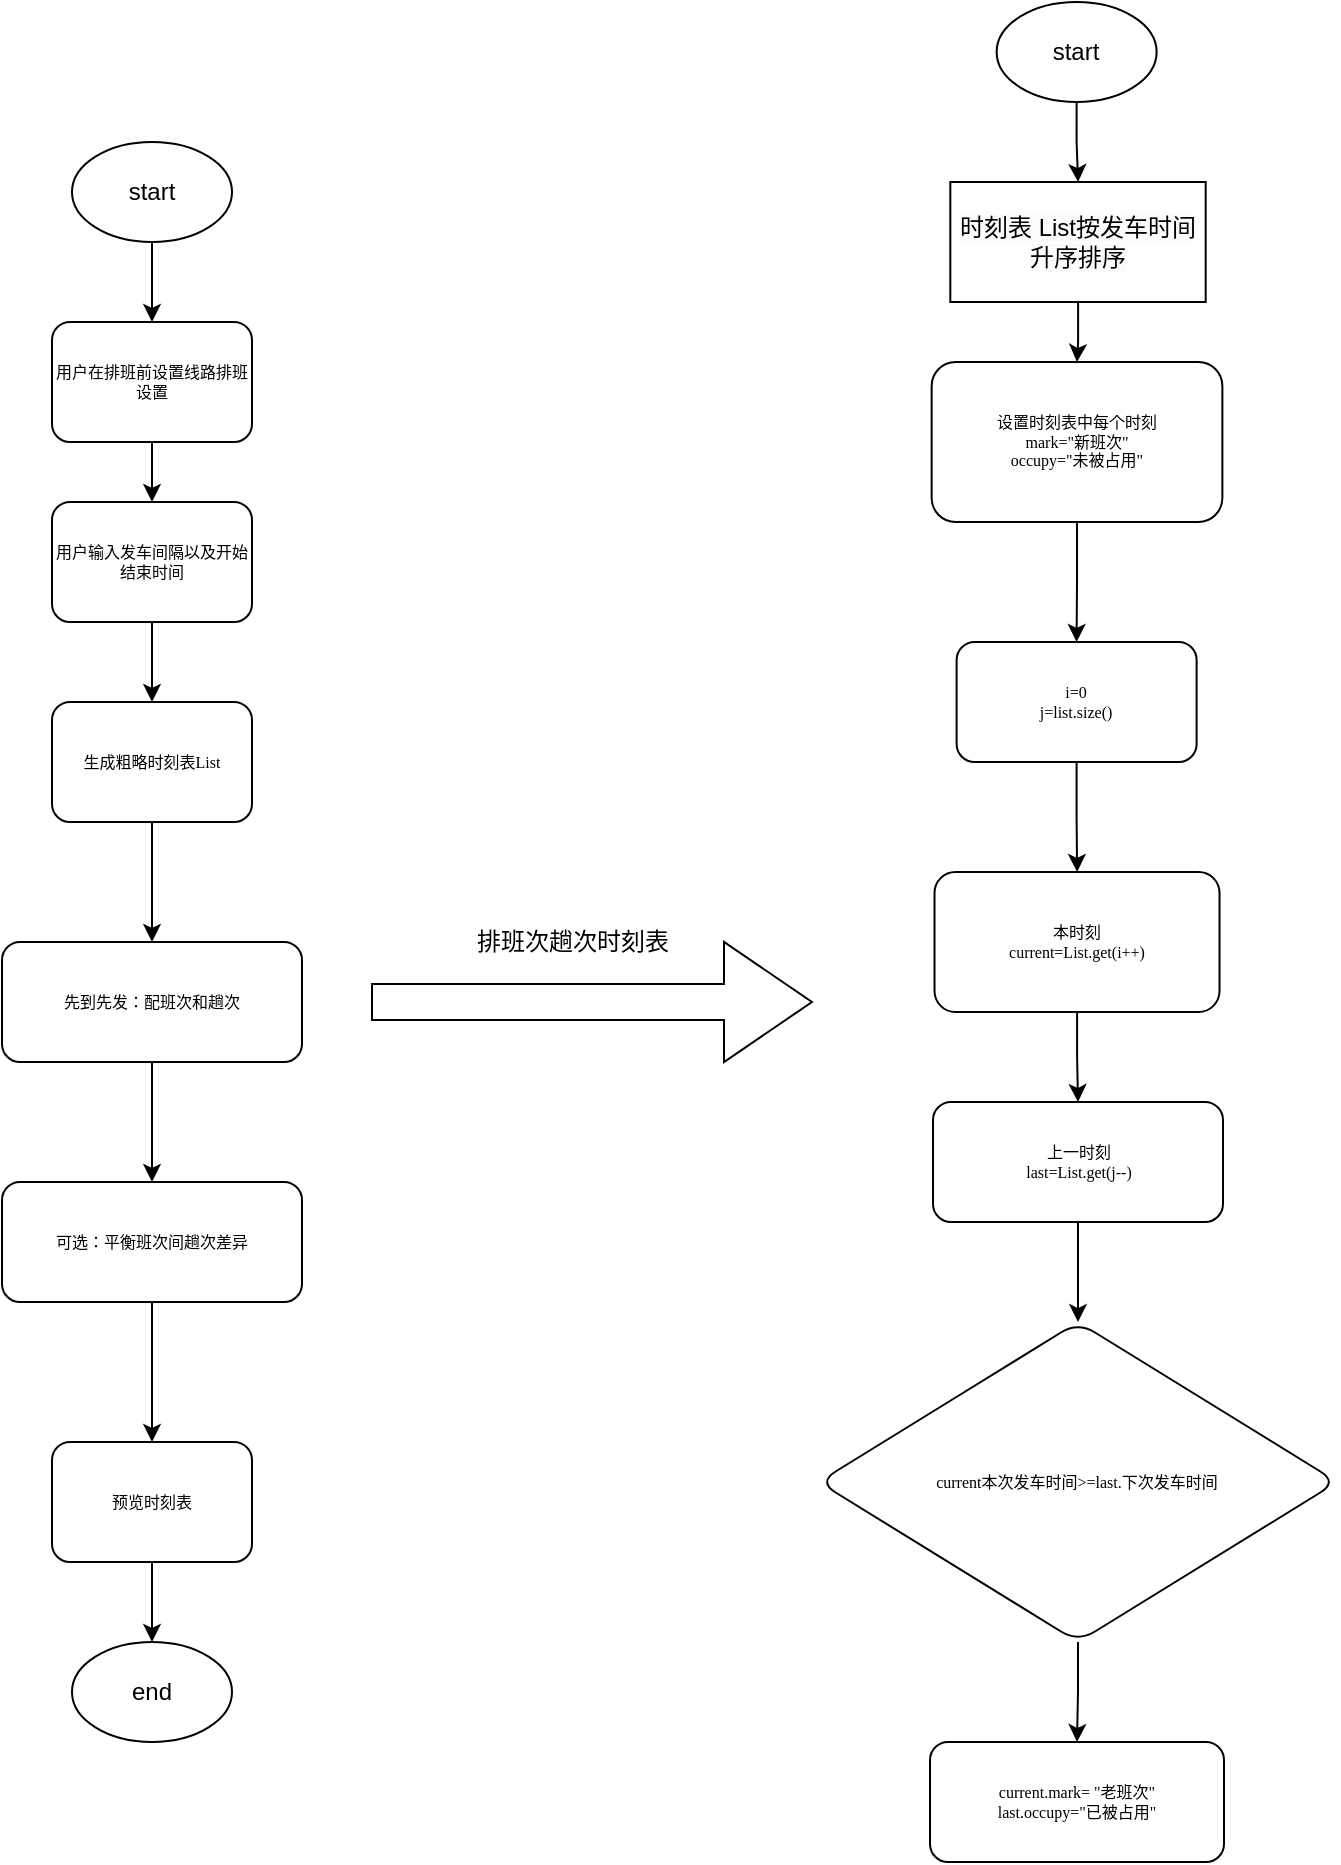<mxfile version="20.8.20" type="github">
  <diagram name="Page-1" id="74e2e168-ea6b-b213-b513-2b3c1d86103e">
    <mxGraphModel dx="1434" dy="1646" grid="1" gridSize="10" guides="1" tooltips="1" connect="1" arrows="1" fold="1" page="1" pageScale="1" pageWidth="1100" pageHeight="850" background="none" math="0" shadow="0">
      <root>
        <mxCell id="0" />
        <mxCell id="1" parent="0" />
        <mxCell id="b6_RLqLPcu_OV3eUK9mM-3" value="" style="edgeStyle=orthogonalEdgeStyle;rounded=0;orthogonalLoop=1;jettySize=auto;html=1;" edge="1" parent="1" source="b6_RLqLPcu_OV3eUK9mM-4" target="b6_RLqLPcu_OV3eUK9mM-7">
          <mxGeometry relative="1" as="geometry" />
        </mxCell>
        <mxCell id="b6_RLqLPcu_OV3eUK9mM-4" value="start" style="ellipse;whiteSpace=wrap;html=1;" vertex="1" parent="1">
          <mxGeometry x="300" y="40" width="80" height="50" as="geometry" />
        </mxCell>
        <mxCell id="b6_RLqLPcu_OV3eUK9mM-5" value="end" style="ellipse;whiteSpace=wrap;html=1;" vertex="1" parent="1">
          <mxGeometry x="300" y="790" width="80" height="50" as="geometry" />
        </mxCell>
        <mxCell id="b6_RLqLPcu_OV3eUK9mM-6" value="" style="edgeStyle=orthogonalEdgeStyle;rounded=0;orthogonalLoop=1;jettySize=auto;html=1;" edge="1" parent="1" source="b6_RLqLPcu_OV3eUK9mM-7" target="b6_RLqLPcu_OV3eUK9mM-8">
          <mxGeometry relative="1" as="geometry" />
        </mxCell>
        <mxCell id="b6_RLqLPcu_OV3eUK9mM-7" value="用户在排班前设置线路排班设置" style="rounded=1;whiteSpace=wrap;html=1;shadow=0;labelBackgroundColor=none;strokeWidth=1;fontFamily=Verdana;fontSize=8;align=center;" vertex="1" parent="1">
          <mxGeometry x="290" y="130" width="100" height="60" as="geometry" />
        </mxCell>
        <mxCell id="b6_RLqLPcu_OV3eUK9mM-29" value="" style="edgeStyle=orthogonalEdgeStyle;rounded=0;orthogonalLoop=1;jettySize=auto;html=1;" edge="1" parent="1" source="b6_RLqLPcu_OV3eUK9mM-8" target="b6_RLqLPcu_OV3eUK9mM-11">
          <mxGeometry relative="1" as="geometry" />
        </mxCell>
        <mxCell id="b6_RLqLPcu_OV3eUK9mM-8" value="用户输入发车间隔以及开始结束时间" style="rounded=1;whiteSpace=wrap;html=1;shadow=0;labelBackgroundColor=none;strokeWidth=1;fontFamily=Verdana;fontSize=8;align=center;" vertex="1" parent="1">
          <mxGeometry x="290" y="220" width="100" height="60" as="geometry" />
        </mxCell>
        <mxCell id="b6_RLqLPcu_OV3eUK9mM-9" value="" style="edgeStyle=orthogonalEdgeStyle;rounded=0;orthogonalLoop=1;jettySize=auto;html=1;" edge="1" parent="1" source="b6_RLqLPcu_OV3eUK9mM-10" target="b6_RLqLPcu_OV3eUK9mM-5">
          <mxGeometry relative="1" as="geometry" />
        </mxCell>
        <mxCell id="b6_RLqLPcu_OV3eUK9mM-10" value="预览时刻表" style="rounded=1;whiteSpace=wrap;html=1;shadow=0;labelBackgroundColor=none;strokeWidth=1;fontFamily=Verdana;fontSize=8;align=center;" vertex="1" parent="1">
          <mxGeometry x="290" y="690" width="100" height="60" as="geometry" />
        </mxCell>
        <mxCell id="b6_RLqLPcu_OV3eUK9mM-45" value="" style="edgeStyle=orthogonalEdgeStyle;rounded=0;orthogonalLoop=1;jettySize=auto;html=1;" edge="1" parent="1" source="b6_RLqLPcu_OV3eUK9mM-11" target="b6_RLqLPcu_OV3eUK9mM-44">
          <mxGeometry relative="1" as="geometry" />
        </mxCell>
        <mxCell id="b6_RLqLPcu_OV3eUK9mM-11" value="生成粗略时刻表List" style="rounded=1;whiteSpace=wrap;html=1;shadow=0;labelBackgroundColor=none;strokeWidth=1;fontFamily=Verdana;fontSize=8;align=center;" vertex="1" parent="1">
          <mxGeometry x="290" y="320" width="100" height="60" as="geometry" />
        </mxCell>
        <mxCell id="b6_RLqLPcu_OV3eUK9mM-38" value="" style="edgeStyle=orthogonalEdgeStyle;rounded=0;orthogonalLoop=1;jettySize=auto;html=1;" edge="1" parent="1" source="b6_RLqLPcu_OV3eUK9mM-34" target="b6_RLqLPcu_OV3eUK9mM-37">
          <mxGeometry relative="1" as="geometry" />
        </mxCell>
        <mxCell id="b6_RLqLPcu_OV3eUK9mM-34" value="本时刻&lt;br&gt;current=List.get(i++)" style="rounded=1;whiteSpace=wrap;html=1;shadow=0;labelBackgroundColor=none;strokeWidth=1;fontFamily=Verdana;fontSize=8;align=center;" vertex="1" parent="1">
          <mxGeometry x="731.26" y="405" width="142.5" height="70" as="geometry" />
        </mxCell>
        <mxCell id="b6_RLqLPcu_OV3eUK9mM-53" value="" style="edgeStyle=orthogonalEdgeStyle;rounded=0;orthogonalLoop=1;jettySize=auto;html=1;" edge="1" parent="1" source="b6_RLqLPcu_OV3eUK9mM-37" target="b6_RLqLPcu_OV3eUK9mM-52">
          <mxGeometry relative="1" as="geometry" />
        </mxCell>
        <mxCell id="b6_RLqLPcu_OV3eUK9mM-37" value="上一时刻&lt;br&gt;last=List.get(j--)" style="whiteSpace=wrap;html=1;fontSize=8;fontFamily=Verdana;rounded=1;shadow=0;labelBackgroundColor=none;strokeWidth=1;" vertex="1" parent="1">
          <mxGeometry x="730.5" y="520" width="145" height="60" as="geometry" />
        </mxCell>
        <mxCell id="b6_RLqLPcu_OV3eUK9mM-57" value="" style="edgeStyle=orthogonalEdgeStyle;rounded=0;orthogonalLoop=1;jettySize=auto;html=1;" edge="1" parent="1" source="b6_RLqLPcu_OV3eUK9mM-40" target="b6_RLqLPcu_OV3eUK9mM-56">
          <mxGeometry relative="1" as="geometry" />
        </mxCell>
        <mxCell id="b6_RLqLPcu_OV3eUK9mM-40" value="设置时刻表中每个时刻&lt;br&gt;mark=&quot;新班次&quot;&lt;br&gt;occupy=&quot;未被占用&quot;" style="whiteSpace=wrap;html=1;fontSize=8;fontFamily=Verdana;rounded=1;shadow=0;labelBackgroundColor=none;strokeWidth=1;" vertex="1" parent="1">
          <mxGeometry x="729.82" y="150" width="145.37" height="80" as="geometry" />
        </mxCell>
        <mxCell id="b6_RLqLPcu_OV3eUK9mM-47" value="" style="edgeStyle=orthogonalEdgeStyle;rounded=0;orthogonalLoop=1;jettySize=auto;html=1;" edge="1" parent="1" source="b6_RLqLPcu_OV3eUK9mM-44" target="b6_RLqLPcu_OV3eUK9mM-46">
          <mxGeometry relative="1" as="geometry" />
        </mxCell>
        <mxCell id="b6_RLqLPcu_OV3eUK9mM-44" value="先到先发：配班次和趟次" style="whiteSpace=wrap;html=1;fontSize=8;fontFamily=Verdana;rounded=1;shadow=0;labelBackgroundColor=none;strokeWidth=1;" vertex="1" parent="1">
          <mxGeometry x="265" y="440" width="150" height="60" as="geometry" />
        </mxCell>
        <mxCell id="b6_RLqLPcu_OV3eUK9mM-48" value="" style="edgeStyle=orthogonalEdgeStyle;rounded=0;orthogonalLoop=1;jettySize=auto;html=1;" edge="1" parent="1" source="b6_RLqLPcu_OV3eUK9mM-46" target="b6_RLqLPcu_OV3eUK9mM-10">
          <mxGeometry relative="1" as="geometry" />
        </mxCell>
        <mxCell id="b6_RLqLPcu_OV3eUK9mM-46" value="可选：平衡班次间趟次差异" style="whiteSpace=wrap;html=1;fontSize=8;fontFamily=Verdana;rounded=1;shadow=0;labelBackgroundColor=none;strokeWidth=1;" vertex="1" parent="1">
          <mxGeometry x="265" y="560" width="150" height="60" as="geometry" />
        </mxCell>
        <mxCell id="b6_RLqLPcu_OV3eUK9mM-49" value="" style="shape=singleArrow;whiteSpace=wrap;html=1;" vertex="1" parent="1">
          <mxGeometry x="450" y="440" width="220" height="60" as="geometry" />
        </mxCell>
        <mxCell id="b6_RLqLPcu_OV3eUK9mM-50" value="排班次趟次时刻表" style="text;html=1;align=center;verticalAlign=middle;resizable=0;points=[];autosize=1;strokeColor=none;fillColor=none;" vertex="1" parent="1">
          <mxGeometry x="490" y="425" width="120" height="30" as="geometry" />
        </mxCell>
        <mxCell id="b6_RLqLPcu_OV3eUK9mM-55" value="" style="edgeStyle=orthogonalEdgeStyle;rounded=0;orthogonalLoop=1;jettySize=auto;html=1;" edge="1" parent="1" source="b6_RLqLPcu_OV3eUK9mM-52" target="b6_RLqLPcu_OV3eUK9mM-54">
          <mxGeometry relative="1" as="geometry" />
        </mxCell>
        <mxCell id="b6_RLqLPcu_OV3eUK9mM-52" value="current本次发车时间&amp;gt;=last.下次发车时间" style="rhombus;whiteSpace=wrap;html=1;fontSize=8;fontFamily=Verdana;rounded=1;shadow=0;labelBackgroundColor=none;strokeWidth=1;" vertex="1" parent="1">
          <mxGeometry x="673.31" y="630" width="259.37" height="160" as="geometry" />
        </mxCell>
        <mxCell id="b6_RLqLPcu_OV3eUK9mM-54" value="current.mark= &quot;老班次&quot;&lt;br&gt;last.occupy=&quot;已被占用&quot;" style="whiteSpace=wrap;html=1;fontSize=8;fontFamily=Verdana;rounded=1;shadow=0;labelBackgroundColor=none;strokeWidth=1;" vertex="1" parent="1">
          <mxGeometry x="729" y="840" width="147" height="60" as="geometry" />
        </mxCell>
        <mxCell id="b6_RLqLPcu_OV3eUK9mM-58" value="" style="edgeStyle=orthogonalEdgeStyle;rounded=0;orthogonalLoop=1;jettySize=auto;html=1;" edge="1" parent="1" source="b6_RLqLPcu_OV3eUK9mM-56" target="b6_RLqLPcu_OV3eUK9mM-34">
          <mxGeometry relative="1" as="geometry" />
        </mxCell>
        <mxCell id="b6_RLqLPcu_OV3eUK9mM-56" value="i=0&lt;br&gt;j=list.size()" style="whiteSpace=wrap;html=1;fontSize=8;fontFamily=Verdana;rounded=1;shadow=0;labelBackgroundColor=none;strokeWidth=1;" vertex="1" parent="1">
          <mxGeometry x="742.315" y="290" width="120" height="60" as="geometry" />
        </mxCell>
        <mxCell id="b6_RLqLPcu_OV3eUK9mM-62" value="" style="edgeStyle=orthogonalEdgeStyle;rounded=0;orthogonalLoop=1;jettySize=auto;html=1;" edge="1" parent="1" source="b6_RLqLPcu_OV3eUK9mM-59" target="b6_RLqLPcu_OV3eUK9mM-61">
          <mxGeometry relative="1" as="geometry" />
        </mxCell>
        <mxCell id="b6_RLqLPcu_OV3eUK9mM-59" value="start" style="ellipse;whiteSpace=wrap;html=1;" vertex="1" parent="1">
          <mxGeometry x="762.32" y="-30" width="80" height="50" as="geometry" />
        </mxCell>
        <mxCell id="b6_RLqLPcu_OV3eUK9mM-66" value="" style="edgeStyle=orthogonalEdgeStyle;rounded=0;orthogonalLoop=1;jettySize=auto;html=1;" edge="1" parent="1" source="b6_RLqLPcu_OV3eUK9mM-61" target="b6_RLqLPcu_OV3eUK9mM-40">
          <mxGeometry relative="1" as="geometry" />
        </mxCell>
        <mxCell id="b6_RLqLPcu_OV3eUK9mM-61" value="&lt;span style=&quot;color: rgb(0, 0, 0); font-family: Helvetica; font-size: 12px; font-style: normal; font-variant-ligatures: normal; font-variant-caps: normal; font-weight: 400; letter-spacing: normal; orphans: 2; text-align: center; text-indent: 0px; text-transform: none; widows: 2; word-spacing: 0px; -webkit-text-stroke-width: 0px; background-color: rgb(251, 251, 251); text-decoration-thickness: initial; text-decoration-style: initial; text-decoration-color: initial; float: none; display: inline !important;&quot;&gt;时刻表 List按发车时间升序排序&lt;/span&gt;" style="whiteSpace=wrap;html=1;" vertex="1" parent="1">
          <mxGeometry x="739.16" y="60" width="127.68" height="60" as="geometry" />
        </mxCell>
      </root>
    </mxGraphModel>
  </diagram>
</mxfile>
